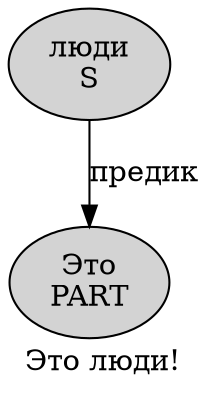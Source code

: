 digraph SENTENCE_1199 {
	graph [label="Это люди!"]
	node [style=filled]
		0 [label="Это
PART" color="" fillcolor=lightgray penwidth=1 shape=ellipse]
		1 [label="люди
S" color="" fillcolor=lightgray penwidth=1 shape=ellipse]
			1 -> 0 [label="предик"]
}